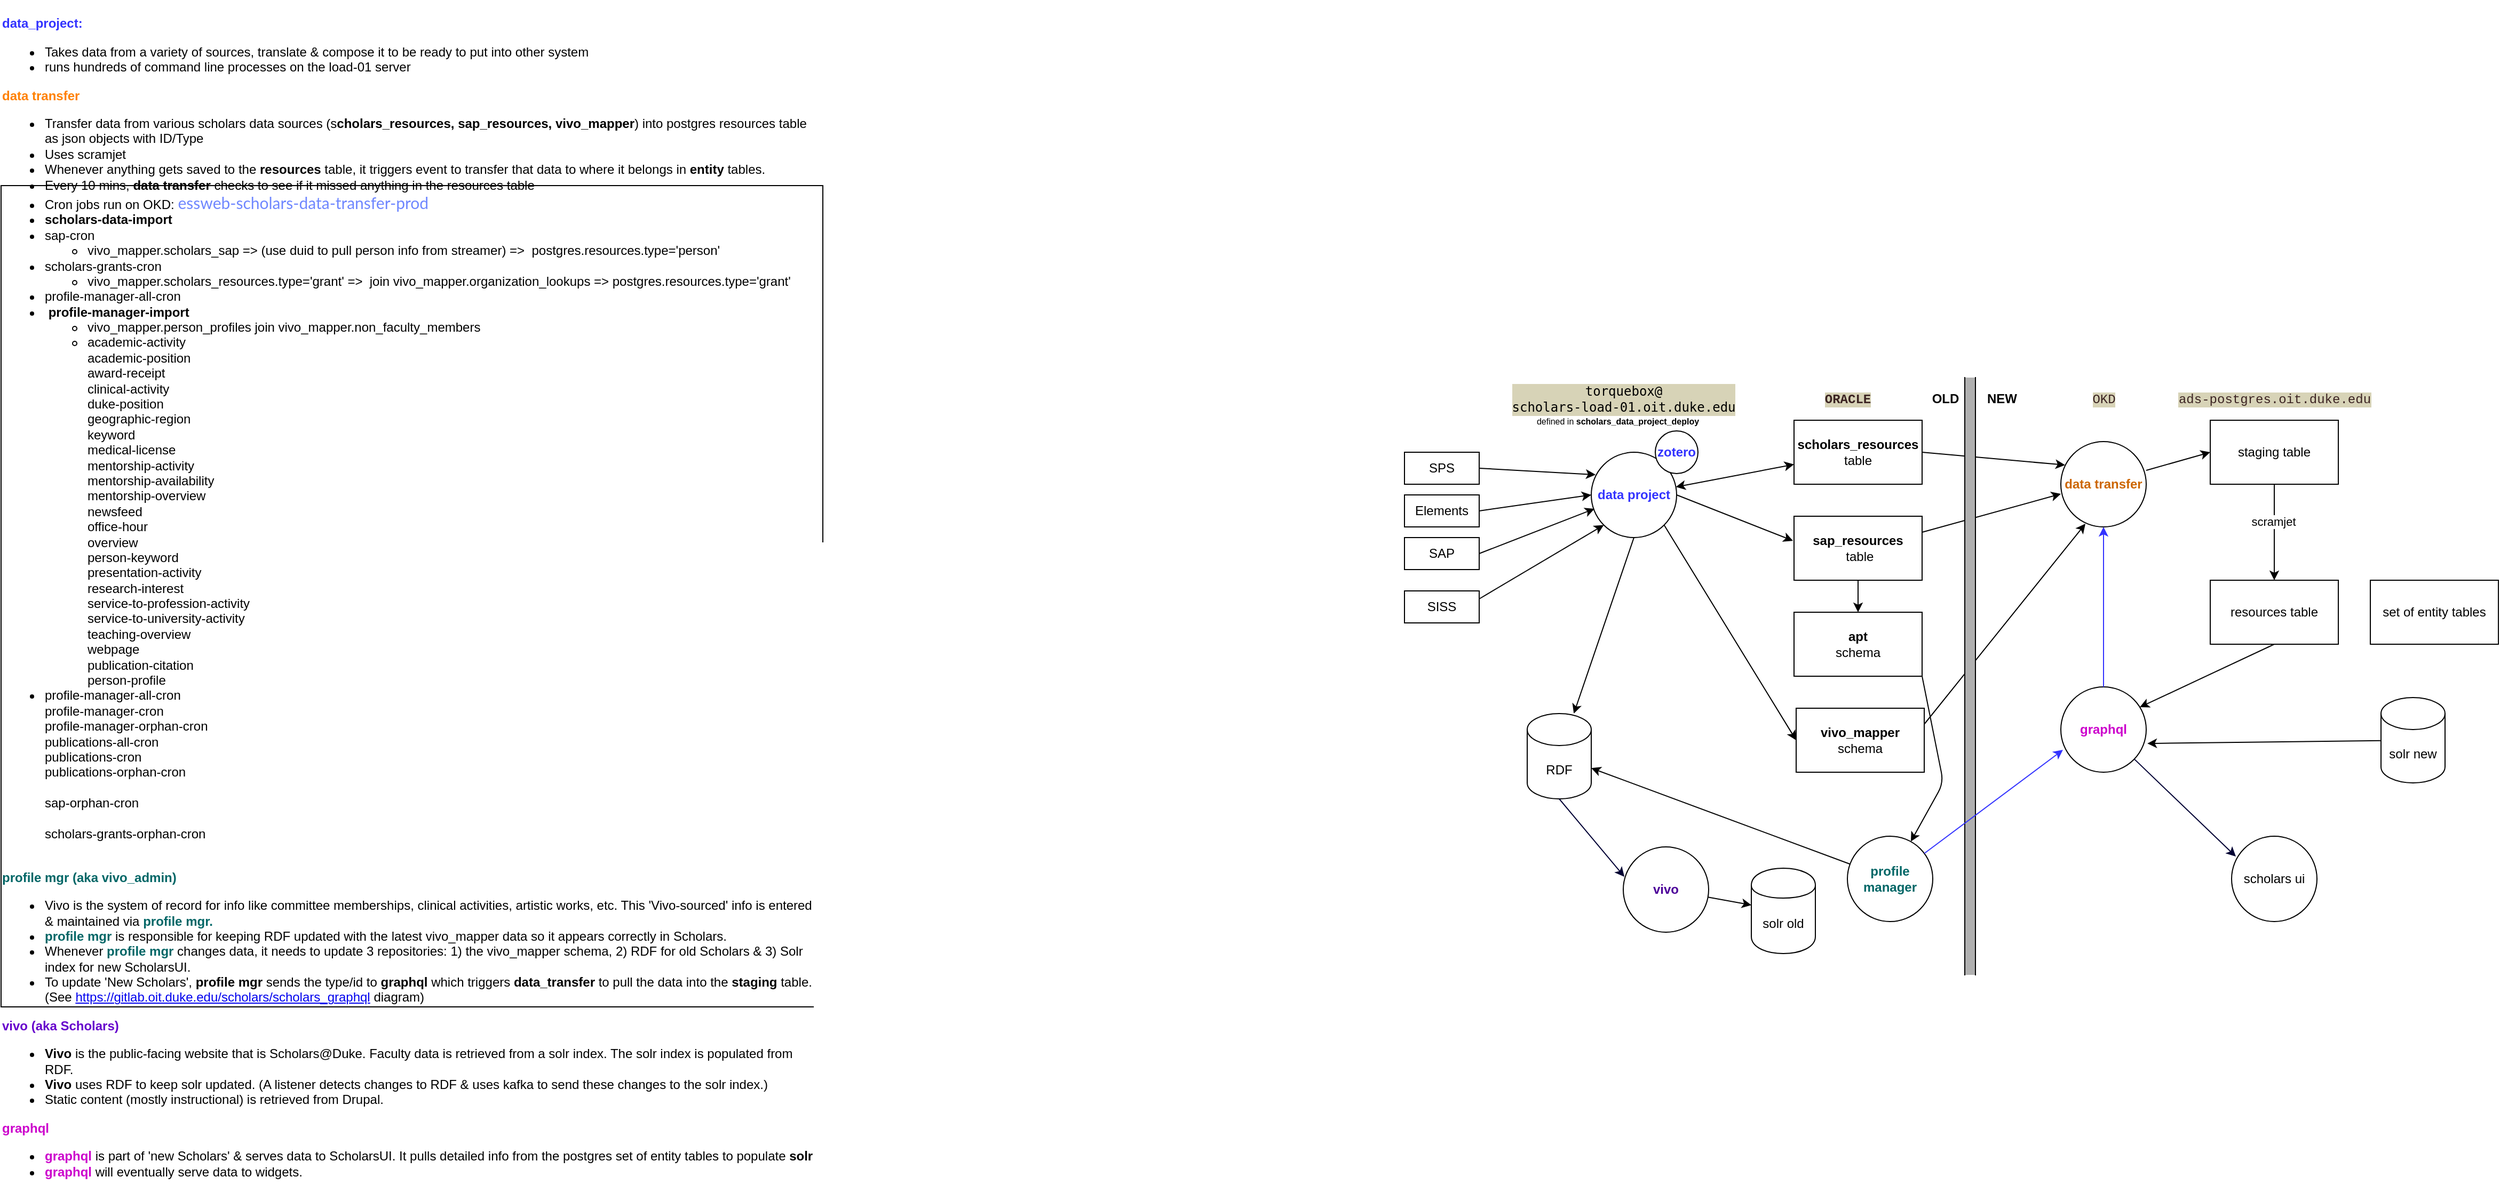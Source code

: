 <mxfile version="17.4.5" type="github">
  <diagram id="K8PrEMQ4XOwa1ksSN--1" name="Page-1">
    <mxGraphModel dx="2778" dy="1865" grid="1" gridSize="10" guides="1" tooltips="1" connect="1" arrows="1" fold="1" page="1" pageScale="1" pageWidth="850" pageHeight="1100" math="0" shadow="0">
      <root>
        <mxCell id="0" />
        <mxCell id="1" parent="0" />
        <mxCell id="2" value="&lt;b&gt;&lt;font color=&quot;#cc6600&quot;&gt;data transfer&lt;/font&gt;&lt;/b&gt;" style="ellipse;whiteSpace=wrap;html=1;aspect=fixed;" parent="1" vertex="1">
          <mxGeometry x="370" y="60" width="80" height="80" as="geometry" />
        </mxCell>
        <mxCell id="3" value="&lt;b&gt;scholars_resources&lt;/b&gt; table&lt;br&gt;" style="rounded=0;whiteSpace=wrap;html=1;" parent="1" vertex="1">
          <mxGeometry x="120" y="40" width="120" height="60" as="geometry" />
        </mxCell>
        <mxCell id="4" value="&lt;b&gt;sap_resources&lt;br&gt;&amp;nbsp;&lt;/b&gt;table" style="rounded=0;whiteSpace=wrap;html=1;" parent="1" vertex="1">
          <mxGeometry x="120" y="130" width="120" height="60" as="geometry" />
        </mxCell>
        <mxCell id="5" value="&lt;b&gt;vivo_mapper&lt;/b&gt; schema" style="rounded=0;whiteSpace=wrap;html=1;gradientColor=#ffffff;" parent="1" vertex="1">
          <mxGeometry x="122" y="310" width="120" height="60" as="geometry" />
        </mxCell>
        <mxCell id="6" value="staging table" style="rounded=0;whiteSpace=wrap;html=1;gradientColor=#ffffff;" parent="1" vertex="1">
          <mxGeometry x="510" y="40" width="120" height="60" as="geometry" />
        </mxCell>
        <mxCell id="9" value="&lt;p class=&quot;p1&quot; style=&quot;margin: 0px ; font-stretch: normal ; line-height: normal ; font-family: &amp;#34;courier&amp;#34; ; color: rgb(59 , 35 , 34) ; background-color: rgb(215 , 211 , 183)&quot;&gt;&lt;span class=&quot;s1&quot;&gt;ads-postgres.oit.duke.edu&lt;/span&gt;&lt;/p&gt;" style="text;html=1;align=center;verticalAlign=middle;resizable=0;points=[];autosize=1;strokeColor=none;" parent="1" vertex="1">
          <mxGeometry x="470" y="10" width="200" height="20" as="geometry" />
        </mxCell>
        <mxCell id="10" value="resources table" style="rounded=0;whiteSpace=wrap;html=1;gradientColor=#ffffff;" parent="1" vertex="1">
          <mxGeometry x="510" y="190" width="120" height="60" as="geometry" />
        </mxCell>
        <mxCell id="14" value="&lt;font color=&quot;#3333ff&quot;&gt;&lt;b&gt;data project&lt;/b&gt;&lt;/font&gt;" style="ellipse;whiteSpace=wrap;html=1;aspect=fixed;gradientColor=#ffffff;" parent="1" vertex="1">
          <mxGeometry x="-70" y="70" width="80" height="80" as="geometry" />
        </mxCell>
        <mxCell id="24" value="" style="endArrow=classic;html=1;entryX=0.5;entryY=0;entryDx=0;entryDy=0;" parent="1" source="6" target="10" edge="1">
          <mxGeometry width="50" height="50" relative="1" as="geometry">
            <mxPoint x="470" y="150" as="sourcePoint" />
            <mxPoint x="470" y="190" as="targetPoint" />
          </mxGeometry>
        </mxCell>
        <mxCell id="25" value="scramjet" style="edgeLabel;html=1;align=center;verticalAlign=middle;resizable=0;points=[];" parent="24" vertex="1" connectable="0">
          <mxGeometry x="-0.22" y="-1" relative="1" as="geometry">
            <mxPoint as="offset" />
          </mxGeometry>
        </mxCell>
        <mxCell id="26" value="SPS" style="rounded=0;whiteSpace=wrap;html=1;gradientColor=#ffffff;" parent="1" vertex="1">
          <mxGeometry x="-245" y="70" width="70" height="30" as="geometry" />
        </mxCell>
        <mxCell id="27" value="Elements" style="rounded=0;whiteSpace=wrap;html=1;gradientColor=#ffffff;" parent="1" vertex="1">
          <mxGeometry x="-245" y="110" width="70" height="30" as="geometry" />
        </mxCell>
        <mxCell id="28" value="SAP" style="rounded=0;whiteSpace=wrap;html=1;gradientColor=#ffffff;" parent="1" vertex="1">
          <mxGeometry x="-245" y="150" width="70" height="30" as="geometry" />
        </mxCell>
        <mxCell id="29" value="SISS" style="rounded=0;whiteSpace=wrap;html=1;gradientColor=#ffffff;" parent="1" vertex="1">
          <mxGeometry x="-245" y="200" width="70" height="30" as="geometry" />
        </mxCell>
        <mxCell id="32" value="&lt;font color=&quot;#cc00cc&quot;&gt;&lt;b&gt;graphql&lt;/b&gt;&lt;/font&gt;" style="ellipse;whiteSpace=wrap;html=1;aspect=fixed;gradientColor=#ffffff;" parent="1" vertex="1">
          <mxGeometry x="370" y="290" width="80" height="80" as="geometry" />
        </mxCell>
        <mxCell id="33" value="&lt;font color=&quot;#006666&quot;&gt;&lt;b&gt;profile&lt;br&gt;manager&lt;/b&gt;&lt;/font&gt;" style="ellipse;whiteSpace=wrap;html=1;aspect=fixed;gradientColor=#ffffff;" parent="1" vertex="1">
          <mxGeometry x="170" y="430" width="80" height="80" as="geometry" />
        </mxCell>
        <mxCell id="34" value="scholars ui" style="ellipse;whiteSpace=wrap;html=1;aspect=fixed;gradientColor=#ffffff;" parent="1" vertex="1">
          <mxGeometry x="530" y="430" width="80" height="80" as="geometry" />
        </mxCell>
        <mxCell id="36" value="" style="endArrow=classic;html=1;exitX=1;exitY=0.25;exitDx=0;exitDy=0;entryX=0;entryY=1;entryDx=0;entryDy=0;" parent="1" source="29" target="14" edge="1">
          <mxGeometry width="50" height="50" relative="1" as="geometry">
            <mxPoint x="250" y="200" as="sourcePoint" />
            <mxPoint x="300" y="150" as="targetPoint" />
          </mxGeometry>
        </mxCell>
        <mxCell id="37" value="" style="endArrow=classic;html=1;exitX=1;exitY=0.5;exitDx=0;exitDy=0;entryX=0.038;entryY=0.663;entryDx=0;entryDy=0;entryPerimeter=0;" parent="1" source="28" target="14" edge="1">
          <mxGeometry width="50" height="50" relative="1" as="geometry">
            <mxPoint x="250" y="200" as="sourcePoint" />
            <mxPoint x="300" y="150" as="targetPoint" />
          </mxGeometry>
        </mxCell>
        <mxCell id="38" value="" style="endArrow=classic;html=1;exitX=1;exitY=0.5;exitDx=0;exitDy=0;entryX=0;entryY=0.5;entryDx=0;entryDy=0;" parent="1" source="27" target="14" edge="1">
          <mxGeometry width="50" height="50" relative="1" as="geometry">
            <mxPoint x="250" y="200" as="sourcePoint" />
            <mxPoint x="300" y="150" as="targetPoint" />
          </mxGeometry>
        </mxCell>
        <mxCell id="40" value="" style="endArrow=classic;html=1;exitX=1;exitY=0.5;exitDx=0;exitDy=0;entryX=0.05;entryY=0.263;entryDx=0;entryDy=0;entryPerimeter=0;" parent="1" source="26" target="14" edge="1">
          <mxGeometry width="50" height="50" relative="1" as="geometry">
            <mxPoint x="250" y="200" as="sourcePoint" />
            <mxPoint x="300" y="150" as="targetPoint" />
          </mxGeometry>
        </mxCell>
        <mxCell id="41" value="" style="endArrow=classic;html=1;startArrow=classic;startFill=1;" parent="1" source="14" target="3" edge="1">
          <mxGeometry width="50" height="50" relative="1" as="geometry">
            <mxPoint x="250" y="200" as="sourcePoint" />
            <mxPoint x="300" y="150" as="targetPoint" />
          </mxGeometry>
        </mxCell>
        <mxCell id="42" value="" style="endArrow=classic;html=1;exitX=1;exitY=0.5;exitDx=0;exitDy=0;entryX=-0.008;entryY=0.383;entryDx=0;entryDy=0;entryPerimeter=0;" parent="1" source="14" target="4" edge="1">
          <mxGeometry width="50" height="50" relative="1" as="geometry">
            <mxPoint x="250" y="200" as="sourcePoint" />
            <mxPoint x="300" y="150" as="targetPoint" />
          </mxGeometry>
        </mxCell>
        <mxCell id="43" value="" style="endArrow=classic;html=1;exitX=1;exitY=1;exitDx=0;exitDy=0;entryX=0;entryY=0.5;entryDx=0;entryDy=0;" parent="1" source="14" target="5" edge="1">
          <mxGeometry width="50" height="50" relative="1" as="geometry">
            <mxPoint x="250" y="200" as="sourcePoint" />
            <mxPoint x="300" y="150" as="targetPoint" />
          </mxGeometry>
        </mxCell>
        <mxCell id="46" value="&lt;p class=&quot;p1&quot; style=&quot;margin: 0px ; font-stretch: normal ; line-height: normal ; font-family: &amp;#34;courier&amp;#34; ; color: rgb(59 , 35 , 34) ; background-color: rgb(215 , 211 , 183)&quot;&gt;&lt;span class=&quot;s1&quot;&gt;&lt;b&gt;ORACLE&lt;/b&gt;&lt;/span&gt;&lt;/p&gt;" style="text;html=1;align=center;verticalAlign=middle;resizable=0;points=[];autosize=1;strokeColor=none;" parent="1" vertex="1">
          <mxGeometry x="140" y="10" width="60" height="20" as="geometry" />
        </mxCell>
        <mxCell id="47" value="&lt;p class=&quot;p1&quot; style=&quot;margin: 0px ; font-stretch: normal ; line-height: normal ; font-family: &amp;#34;courier&amp;#34; ; color: rgb(59 , 35 , 34) ; background-color: rgb(215 , 211 , 183)&quot;&gt;&lt;span class=&quot;s1&quot;&gt;OKD&lt;/span&gt;&lt;/p&gt;" style="text;html=1;align=center;verticalAlign=middle;resizable=0;points=[];autosize=1;strokeColor=none;" parent="1" vertex="1">
          <mxGeometry x="390" y="10" width="40" height="20" as="geometry" />
        </mxCell>
        <mxCell id="48" value="" style="endArrow=classic;html=1;entryX=0.05;entryY=0.275;entryDx=0;entryDy=0;entryPerimeter=0;exitX=1;exitY=0.5;exitDx=0;exitDy=0;" parent="1" source="3" target="2" edge="1">
          <mxGeometry width="50" height="50" relative="1" as="geometry">
            <mxPoint x="190" y="210" as="sourcePoint" />
            <mxPoint x="240" y="160" as="targetPoint" />
          </mxGeometry>
        </mxCell>
        <mxCell id="49" value="" style="endArrow=classic;html=1;entryX=0;entryY=0.613;entryDx=0;entryDy=0;entryPerimeter=0;exitX=1;exitY=0.25;exitDx=0;exitDy=0;" parent="1" source="4" target="2" edge="1">
          <mxGeometry width="50" height="50" relative="1" as="geometry">
            <mxPoint x="190" y="210" as="sourcePoint" />
            <mxPoint x="240" y="160" as="targetPoint" />
          </mxGeometry>
        </mxCell>
        <mxCell id="51" value="" style="endArrow=classic;html=1;exitX=1;exitY=0.25;exitDx=0;exitDy=0;entryX=0.288;entryY=0.963;entryDx=0;entryDy=0;entryPerimeter=0;" parent="1" source="5" target="2" edge="1">
          <mxGeometry width="50" height="50" relative="1" as="geometry">
            <mxPoint x="190" y="210" as="sourcePoint" />
            <mxPoint x="370" y="130" as="targetPoint" />
          </mxGeometry>
        </mxCell>
        <mxCell id="52" value="" style="endArrow=classic;html=1;entryX=0;entryY=0.5;entryDx=0;entryDy=0;exitX=1;exitY=0.338;exitDx=0;exitDy=0;exitPerimeter=0;" parent="1" source="2" target="6" edge="1">
          <mxGeometry width="50" height="50" relative="1" as="geometry">
            <mxPoint x="190" y="210" as="sourcePoint" />
            <mxPoint x="240" y="160" as="targetPoint" />
          </mxGeometry>
        </mxCell>
        <mxCell id="53" value="" style="endArrow=classic;html=1;entryX=0.925;entryY=0.238;entryDx=0;entryDy=0;exitX=0.5;exitY=1;exitDx=0;exitDy=0;entryPerimeter=0;" parent="1" source="10" target="32" edge="1">
          <mxGeometry width="50" height="50" relative="1" as="geometry">
            <mxPoint x="190" y="210" as="sourcePoint" />
            <mxPoint x="240" y="160" as="targetPoint" />
          </mxGeometry>
        </mxCell>
        <mxCell id="54" value="" style="endArrow=classic;html=1;entryX=0.05;entryY=0.238;entryDx=0;entryDy=0;strokeColor=#000033;entryPerimeter=0;" parent="1" source="32" target="34" edge="1">
          <mxGeometry width="50" height="50" relative="1" as="geometry">
            <mxPoint x="190" y="210" as="sourcePoint" />
            <mxPoint x="240" y="160" as="targetPoint" />
          </mxGeometry>
        </mxCell>
        <mxCell id="59" value="&lt;p class=&quot;p1&quot; style=&quot;margin: 0px ; font-stretch: normal ; line-height: normal ; font-family: &amp;#34;courier&amp;#34; ; background-color: rgb(215 , 211 , 183)&quot;&gt;&lt;code&gt;&lt;font color=&quot;#000000&quot;&gt;torquebox@&lt;/font&gt;&lt;/code&gt;&lt;/p&gt;&lt;p class=&quot;p1&quot; style=&quot;margin: 0px ; font-stretch: normal ; line-height: normal ; font-family: &amp;#34;courier&amp;#34; ; background-color: rgb(215 , 211 , 183)&quot;&gt;&lt;code&gt;&lt;font color=&quot;#000000&quot;&gt;scholars-load-01.oit.duke.edu&lt;/font&gt;&lt;/code&gt;&lt;br&gt;&lt;/p&gt;" style="text;html=1;align=center;verticalAlign=middle;resizable=0;points=[];autosize=1;strokeColor=none;" parent="1" vertex="1">
          <mxGeometry x="-150" y="5" width="220" height="30" as="geometry" />
        </mxCell>
        <mxCell id="60" value="RDF" style="shape=cylinder3;whiteSpace=wrap;html=1;boundedLbl=1;backgroundOutline=1;size=15;" parent="1" vertex="1">
          <mxGeometry x="-130" y="315" width="60" height="80" as="geometry" />
        </mxCell>
        <mxCell id="61" value="" style="endArrow=classic;html=1;" parent="1" target="60" edge="1">
          <mxGeometry width="50" height="50" relative="1" as="geometry">
            <mxPoint x="-30" y="150" as="sourcePoint" />
            <mxPoint x="90" y="230" as="targetPoint" />
          </mxGeometry>
        </mxCell>
        <mxCell id="64" value="&lt;b&gt;apt&lt;br&gt;&lt;/b&gt;schema" style="rounded=0;whiteSpace=wrap;html=1;" parent="1" vertex="1">
          <mxGeometry x="120" y="220" width="120" height="60" as="geometry" />
        </mxCell>
        <mxCell id="65" value="" style="endArrow=classic;html=1;" parent="1" source="33" target="60" edge="1">
          <mxGeometry width="50" height="50" relative="1" as="geometry">
            <mxPoint x="158" y="206" as="sourcePoint" />
            <mxPoint x="-10" y="390" as="targetPoint" />
          </mxGeometry>
        </mxCell>
        <mxCell id="66" value="" style="endArrow=classic;html=1;exitX=1;exitY=1;exitDx=0;exitDy=0;" parent="1" source="64" target="33" edge="1">
          <mxGeometry width="50" height="50" relative="1" as="geometry">
            <mxPoint x="40" y="300" as="sourcePoint" />
            <mxPoint x="170" y="220" as="targetPoint" />
            <Array as="points">
              <mxPoint x="260" y="380" />
            </Array>
          </mxGeometry>
        </mxCell>
        <mxCell id="67" value="solr new" style="shape=cylinder3;whiteSpace=wrap;html=1;boundedLbl=1;backgroundOutline=1;size=15;" parent="1" vertex="1">
          <mxGeometry x="670" y="300" width="60" height="80" as="geometry" />
        </mxCell>
        <mxCell id="68" value="solr old" style="shape=cylinder;whiteSpace=wrap;html=1;boundedLbl=1;backgroundOutline=1;" parent="1" vertex="1">
          <mxGeometry x="80" y="460" width="60" height="80" as="geometry" />
        </mxCell>
        <mxCell id="69" value="" style="endArrow=classic;html=1;entryX=1.013;entryY=0.663;entryDx=0;entryDy=0;entryPerimeter=0;" parent="1" source="67" target="32" edge="1">
          <mxGeometry width="50" height="50" relative="1" as="geometry">
            <mxPoint x="190" y="530" as="sourcePoint" />
            <mxPoint x="610" y="340" as="targetPoint" />
          </mxGeometry>
        </mxCell>
        <mxCell id="70" value="&lt;font color=&quot;#4c0099&quot;&gt;&lt;b&gt;vivo&lt;/b&gt;&lt;/font&gt;" style="ellipse;whiteSpace=wrap;html=1;aspect=fixed;gradientColor=#ffffff;" parent="1" vertex="1">
          <mxGeometry x="-40" y="440" width="80" height="80" as="geometry" />
        </mxCell>
        <mxCell id="71" value="" style="endArrow=classic;html=1;" parent="1" source="70" target="68" edge="1">
          <mxGeometry width="50" height="50" relative="1" as="geometry">
            <mxPoint y="340" as="sourcePoint" />
            <mxPoint x="50" y="290" as="targetPoint" />
          </mxGeometry>
        </mxCell>
        <mxCell id="72" value="" style="endArrow=classic;html=1;entryX=0.013;entryY=0.35;entryDx=0;entryDy=0;entryPerimeter=0;exitX=0.5;exitY=1;exitDx=0;exitDy=0;exitPerimeter=0;strokeColor=#000033;" parent="1" source="60" target="70" edge="1">
          <mxGeometry width="50" height="50" relative="1" as="geometry">
            <mxPoint x="-70" y="550" as="sourcePoint" />
            <mxPoint x="-20" y="500" as="targetPoint" />
          </mxGeometry>
        </mxCell>
        <mxCell id="73" value="set of entity tables" style="rounded=0;whiteSpace=wrap;html=1;gradientColor=#ffffff;" parent="1" vertex="1">
          <mxGeometry x="660" y="190" width="120" height="60" as="geometry" />
        </mxCell>
        <mxCell id="74" value="" style="endArrow=classic;html=1;entryX=0.5;entryY=0;entryDx=0;entryDy=0;exitX=0.5;exitY=1;exitDx=0;exitDy=0;" parent="1" source="4" target="64" edge="1">
          <mxGeometry width="50" height="50" relative="1" as="geometry">
            <mxPoint x="-180" y="330" as="sourcePoint" />
            <mxPoint x="-130" y="280" as="targetPoint" />
          </mxGeometry>
        </mxCell>
        <mxCell id="75" value="&lt;font style=&quot;font-size: 8px&quot;&gt;defined in&amp;nbsp;&lt;b style=&quot;text-align: left&quot;&gt;scholars_data_project_deploy&lt;/b&gt;&lt;/font&gt;" style="text;html=1;strokeColor=none;fillColor=none;align=center;verticalAlign=middle;whiteSpace=wrap;rounded=0;" parent="1" vertex="1">
          <mxGeometry x="-180" y="30" width="270" height="20" as="geometry" />
        </mxCell>
        <mxCell id="77" value="&lt;div style=&quot;text-align: left&quot;&gt;&lt;font color=&quot;#3333ff&quot;&gt;&lt;br class=&quot;Apple-interchange-newline&quot;&gt;&lt;b&gt;data_project:&amp;nbsp;&lt;/b&gt;&lt;/font&gt;&lt;/div&gt;&lt;div style=&quot;text-align: left&quot;&gt;&lt;ul&gt;&lt;li&gt;Takes data from a variety&amp;nbsp;of sources, translate&amp;nbsp;&amp;amp; compose it to be&amp;nbsp;ready to&amp;nbsp;put into other system&lt;/li&gt;&lt;li&gt;runs hundreds of command line processes on the load-01 server&lt;/li&gt;&lt;/ul&gt;&lt;div&gt;&lt;font color=&quot;#ff8000&quot;&gt;&lt;b&gt;data transfer&lt;/b&gt;&lt;/font&gt;&lt;/div&gt;&lt;div&gt;&lt;ul&gt;&lt;li&gt;Transfer data from various scholars data sources (s&lt;b&gt;cholars_resources, sap_resources, vivo_mapper&lt;/b&gt;) into postgres resources table as json objects with ID/Type&lt;/li&gt;&lt;li&gt;Uses scramjet&lt;br&gt;&lt;/li&gt;&lt;li&gt;Whenever anything gets saved to the &lt;b&gt;resources&lt;/b&gt; table, it triggers event to transfer that data to where it belongs in &lt;b&gt;entity&lt;/b&gt; tables.&lt;/li&gt;&lt;li&gt;Every 10 mins, &lt;b&gt;data transfer&lt;/b&gt; checks to see if it missed anything in the resources table&lt;/li&gt;&lt;li&gt;Cron jobs run on OKD: &lt;span style=&quot;font-family: &amp;#34;lato&amp;#34; , &amp;#34;helvetica neue&amp;#34; , &amp;#34;helvetica&amp;#34; , &amp;#34;arial&amp;#34; , sans-serif ; font-size: 15px ; color: rgb(111 , 135 , 255)&quot;&gt;essweb-scholars-data-transfer-prod&lt;/span&gt;&lt;/li&gt;&lt;li&gt;&lt;b&gt;scholars-data-import&lt;/b&gt;&amp;nbsp; &lt;br&gt;&lt;/li&gt;&lt;li&gt;sap-cron&lt;/li&gt;&lt;ul&gt;&lt;li&gt;vivo_mapper.scholars_sap =&amp;gt; (use duid to pull person info from streamer) =&amp;gt;&amp;nbsp; postgres.resources.type=&#39;person&#39;&lt;/li&gt;&lt;/ul&gt;&lt;li&gt;scholars-grants-cron&lt;/li&gt;&lt;ul&gt;&lt;li&gt;vivo_mapper.scholars_resources.type=&#39;grant&#39; =&amp;gt;&amp;nbsp; join vivo_mapper.organization_lookups =&amp;gt; postgres.resources.type=&#39;grant&#39;&lt;/li&gt;&lt;/ul&gt;&lt;li&gt;profile-manager-all-cron&lt;/li&gt;&lt;li&gt;&lt;b&gt;&amp;nbsp;profile-manager-import&lt;/b&gt;&lt;br&gt;&lt;/li&gt;&lt;ul&gt;&lt;li&gt;vivo_mapper.person_profiles join vivo_mapper.non_faculty_members&lt;br&gt;&lt;/li&gt;&lt;li&gt;academic-activity&amp;nbsp;&amp;nbsp;&amp;nbsp;&amp;nbsp;&amp;nbsp;&amp;nbsp;&amp;nbsp;&amp;nbsp;&amp;nbsp;&amp;nbsp;&amp;nbsp;&amp;nbsp;&amp;nbsp;&amp;nbsp;&amp;nbsp; &amp;nbsp;&lt;br&gt;academic-position&lt;br&gt;award-receipt&lt;br&gt;clinical-activity&lt;br&gt;duke-position&lt;br&gt;geographic-region&lt;br&gt;keyword&lt;br&gt;medical-license&lt;br&gt;mentorship-activity&lt;br&gt;mentorship-availability&lt;br&gt;mentorship-overview&lt;br&gt;newsfeed&lt;br&gt;office-hour&lt;br&gt;overview&lt;br&gt;person-keyword&lt;br&gt;presentation-activity&lt;br&gt;research-interest&lt;br&gt;service-to-profession-activity&lt;br&gt;service-to-university-activity&lt;br&gt;teaching-overview&lt;br&gt;webpage&lt;br&gt;publication-citation&lt;br&gt;person-profile&lt;br&gt;&lt;/li&gt;&lt;/ul&gt;&lt;li&gt;profile-manager-all-cron&lt;br&gt;profile-manager-cron&lt;br&gt;profile-manager-orphan-cron&lt;br&gt;publications-all-cron&lt;br&gt;publications-cron&lt;br&gt;publications-orphan-cron&lt;br&gt;&lt;br&gt;sap-orphan-cron&lt;br&gt;&lt;br&gt;scholars-grants-orphan-cron&lt;br&gt;&lt;br&gt;&lt;/li&gt;&lt;/ul&gt;&lt;/div&gt;&lt;/div&gt;&lt;div style=&quot;text-align: left&quot;&gt;&lt;font color=&quot;#006666&quot;&gt;&lt;b&gt;profile mgr (aka vivo_admin)&lt;/b&gt;&lt;/font&gt;&lt;/div&gt;&lt;div style=&quot;text-align: left&quot;&gt;&lt;ul&gt;&lt;li&gt;Vivo is the system of record for info like committee memberships, clinical activities, artistic works, etc. This &#39;Vivo-sourced&#39; info is entered &amp;amp; maintained via &lt;font color=&quot;#006666&quot;&gt;&lt;b&gt;profile mgr.&lt;/b&gt;&lt;/font&gt;&lt;/li&gt;&lt;li&gt;&lt;b&gt;&lt;font color=&quot;#006666&quot;&gt;profile mgr&lt;/font&gt;&lt;/b&gt; is responsible for keeping RDF updated with the latest vivo_mapper data so it appears correctly in Scholars.&lt;/li&gt;&lt;li&gt;Whenever &lt;b&gt;&lt;font color=&quot;#006666&quot;&gt;profile mgr&lt;/font&gt;&lt;/b&gt; changes data, it needs to update 3 repositories: 1) the vivo_mapper schema, 2) RDF for old Scholars &amp;amp; 3) Solr index for new ScholarsUI.&lt;/li&gt;&lt;li&gt;To update &#39;New Scholars&#39;, &lt;b&gt;profile mgr&lt;/b&gt; sends the type/id to &lt;b&gt;graphql&lt;/b&gt; which triggers &lt;b&gt;data_transfer &lt;/b&gt;to pull the data into the&amp;nbsp;&lt;b&gt;staging&lt;/b&gt; table. (See &lt;a href=&quot;https://gitlab.oit.duke.edu/scholars/scholars_graphql&quot;&gt;https://gitlab.oit.duke.edu/scholars/scholars_graphql&lt;/a&gt; diagram)&lt;/li&gt;&lt;/ul&gt;&lt;div&gt;&lt;font color=&quot;#6600cc&quot;&gt;&lt;b&gt;vivo (aka Scholars)&lt;/b&gt;&lt;/font&gt;&lt;/div&gt;&lt;div&gt;&lt;ul&gt;&lt;li&gt;&lt;b&gt;Vivo&lt;/b&gt; is the public-facing website that is Scholars@Duke. Faculty data is retrieved from a solr index. The solr index is populated from RDF.&lt;/li&gt;&lt;li&gt;&lt;b&gt;Vivo&lt;/b&gt; uses RDF to keep solr updated. (A listener detects changes to RDF &amp;amp; uses kafka to send these changes to the solr index.)&lt;/li&gt;&lt;li&gt;Static content (mostly instructional) is retrieved from Drupal.&lt;/li&gt;&lt;/ul&gt;&lt;div&gt;&lt;b&gt;&lt;font color=&quot;#cc00cc&quot;&gt;graphql&lt;/font&gt;&lt;/b&gt;&lt;/div&gt;&lt;/div&gt;&lt;div&gt;&lt;ul&gt;&lt;li&gt;&lt;b&gt;&lt;font color=&quot;#cc00cc&quot;&gt;graphql&lt;/font&gt;&lt;/b&gt; is part of &#39;new Scholars&#39; &amp;amp; serves data to ScholarsUI. It pulls detailed info from the postgres set of entity tables to populate &lt;b&gt;solr&lt;/b&gt;&lt;/li&gt;&lt;li&gt;&lt;font color=&quot;#cc00cc&quot;&gt;&lt;b&gt;graphql&lt;/b&gt;&lt;/font&gt; will eventually serve data to widgets.&lt;/li&gt;&lt;/ul&gt;&lt;/div&gt;&lt;/div&gt;" style="whiteSpace=wrap;html=1;aspect=fixed;labelPosition=center;verticalLabelPosition=middle;align=center;verticalAlign=middle;" parent="1" vertex="1">
          <mxGeometry x="-1560" y="-180" width="770" height="770" as="geometry" />
        </mxCell>
        <mxCell id="79" value="" style="shape=partialRectangle;whiteSpace=wrap;html=1;top=0;bottom=0;fillColor=#B0B0B0;" parent="1" vertex="1">
          <mxGeometry x="280" width="10" height="560" as="geometry" />
        </mxCell>
        <mxCell id="80" value="&lt;b&gt;NEW&lt;/b&gt;" style="text;html=1;strokeColor=none;fillColor=none;align=center;verticalAlign=middle;whiteSpace=wrap;rounded=0;" parent="1" vertex="1">
          <mxGeometry x="295" y="10" width="40" height="20" as="geometry" />
        </mxCell>
        <mxCell id="81" value="&lt;b&gt;OLD&lt;/b&gt;" style="text;html=1;strokeColor=none;fillColor=none;align=center;verticalAlign=middle;whiteSpace=wrap;rounded=0;" parent="1" vertex="1">
          <mxGeometry x="242" y="10" width="40" height="20" as="geometry" />
        </mxCell>
        <mxCell id="83" value="&lt;font color=&quot;#3333ff&quot;&gt;&lt;b&gt;zotero&lt;/b&gt;&lt;/font&gt;" style="ellipse;whiteSpace=wrap;html=1;aspect=fixed;gradientColor=#ffffff;" parent="1" vertex="1">
          <mxGeometry x="-10" y="50" width="40" height="40" as="geometry" />
        </mxCell>
        <mxCell id="YRHdPbE3GdyIWTKSZanQ-83" value="" style="endArrow=classic;html=1;entryX=0.025;entryY=0.738;entryDx=0;entryDy=0;strokeColor=#3333FF;entryPerimeter=0;" parent="1" source="33" target="32" edge="1">
          <mxGeometry width="50" height="50" relative="1" as="geometry">
            <mxPoint x="448.86" y="367.696" as="sourcePoint" />
            <mxPoint x="544" y="459.04" as="targetPoint" />
          </mxGeometry>
        </mxCell>
        <mxCell id="YRHdPbE3GdyIWTKSZanQ-84" value="" style="endArrow=classic;html=1;entryX=0.5;entryY=1;entryDx=0;entryDy=0;strokeColor=#3333FF;" parent="1" source="32" target="2" edge="1">
          <mxGeometry width="50" height="50" relative="1" as="geometry">
            <mxPoint x="252.142" y="456.191" as="sourcePoint" />
            <mxPoint x="382" y="359.04" as="targetPoint" />
          </mxGeometry>
        </mxCell>
      </root>
    </mxGraphModel>
  </diagram>
</mxfile>
